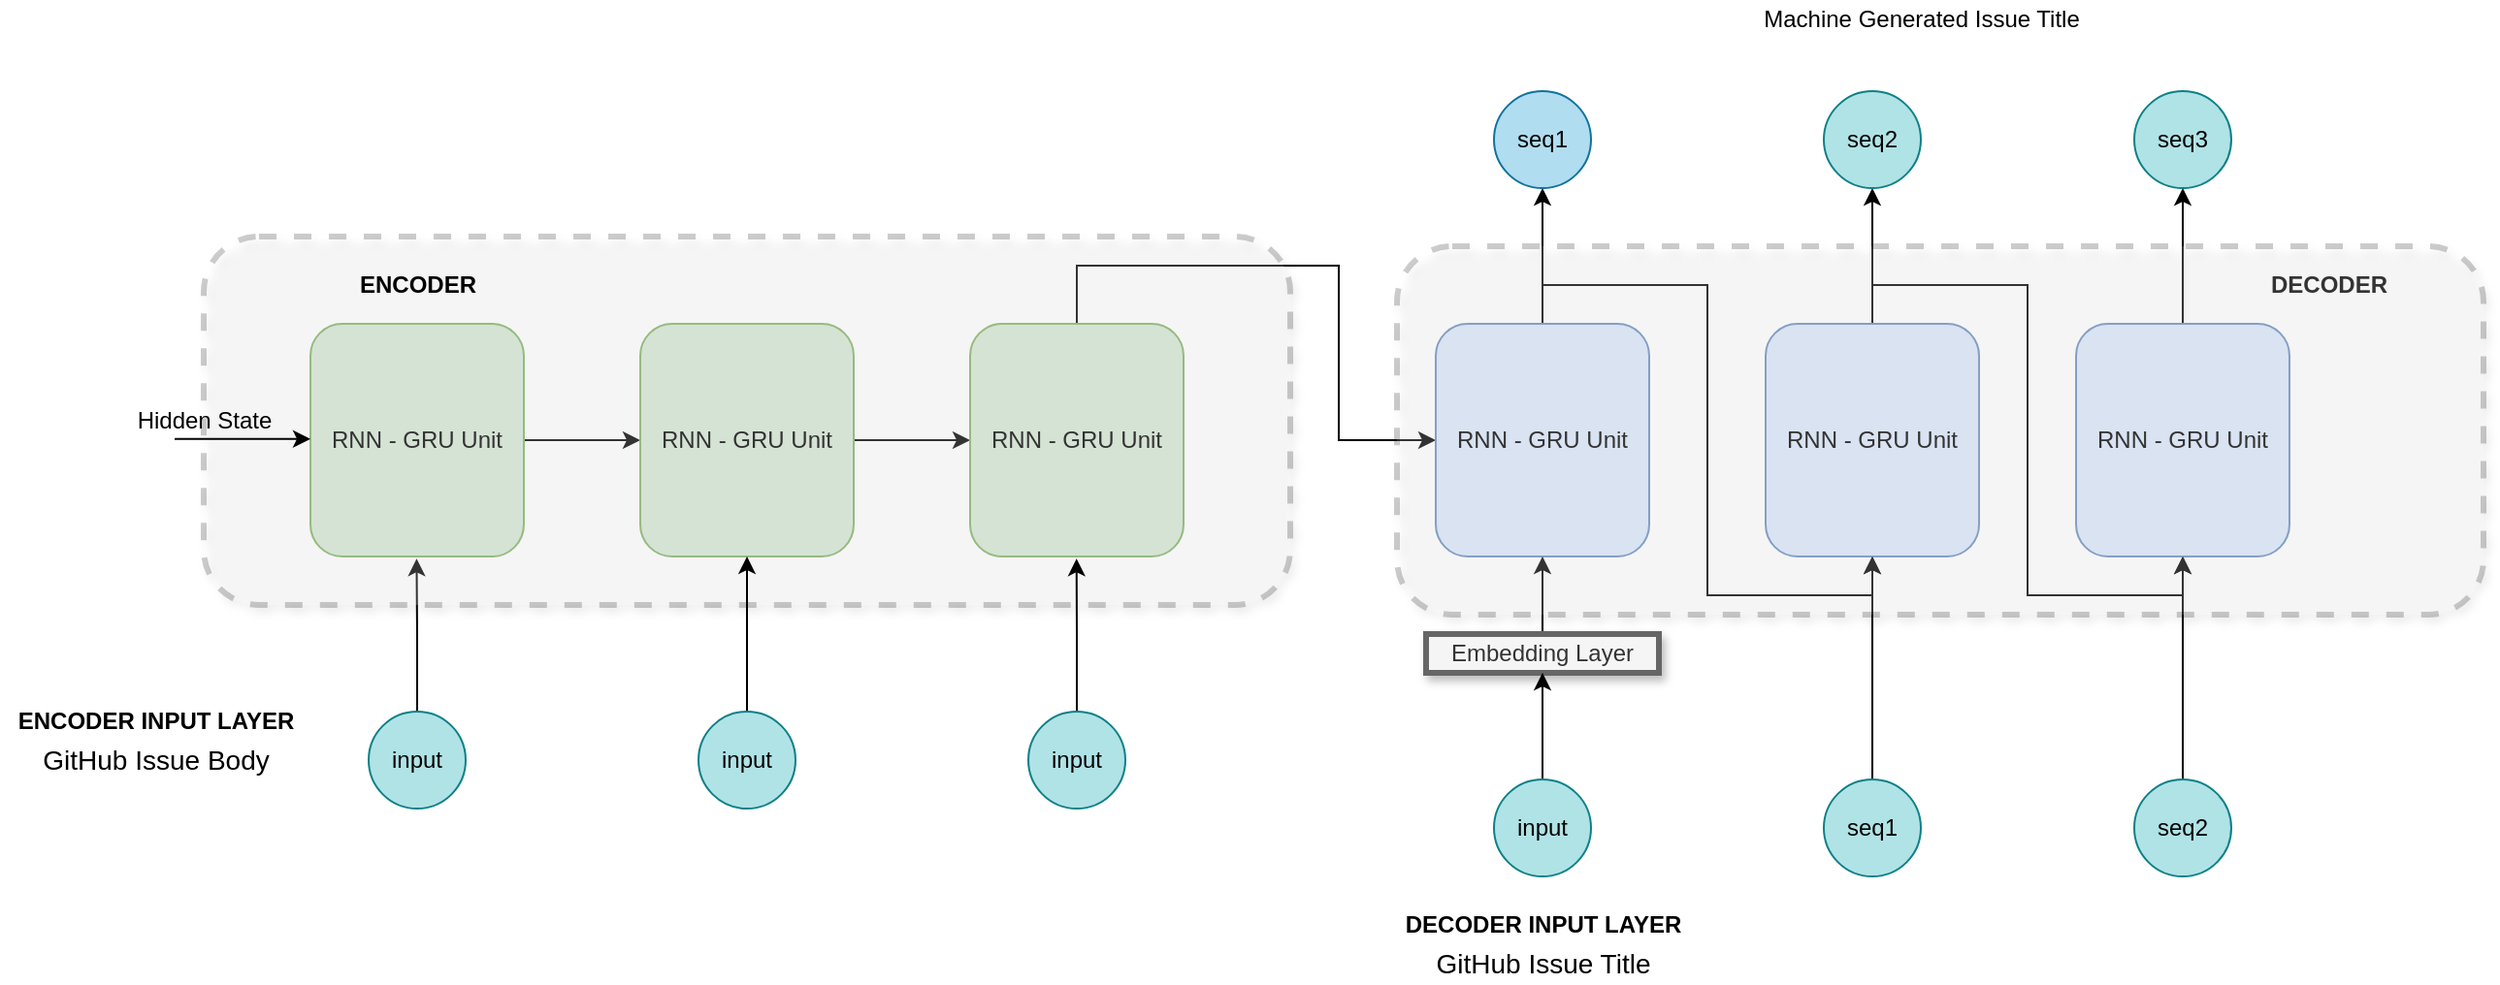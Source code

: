 <mxfile version="13.3.9" type="device"><diagram id="FqzMocfOXM_KUjOTMrmd" name="Page-1"><mxGraphModel dx="1977" dy="1608" grid="1" gridSize="10" guides="1" tooltips="1" connect="1" arrows="1" fold="1" page="0" pageScale="1" pageWidth="827" pageHeight="1169" math="0" shadow="0"><root><mxCell id="0"/><mxCell id="1" parent="0"/><mxCell id="BuLn8J4uINcWYMPk3Mnh-17" style="edgeStyle=orthogonalEdgeStyle;rounded=0;orthogonalLoop=1;jettySize=auto;html=1;entryX=0;entryY=0.5;entryDx=0;entryDy=0;" edge="1" parent="1" source="BuLn8J4uINcWYMPk3Mnh-1" target="BuLn8J4uINcWYMPk3Mnh-6"><mxGeometry relative="1" as="geometry"/></mxCell><mxCell id="BuLn8J4uINcWYMPk3Mnh-1" value="RNN - GRU Unit" style="rounded=1;whiteSpace=wrap;html=1;fillColor=#d5e8d4;strokeColor=#82b366;" vertex="1" parent="1"><mxGeometry x="70" y="150" width="110" height="120" as="geometry"/></mxCell><mxCell id="BuLn8J4uINcWYMPk3Mnh-43" style="edgeStyle=orthogonalEdgeStyle;rounded=0;orthogonalLoop=1;jettySize=auto;html=1;entryX=0.104;entryY=1.056;entryDx=0;entryDy=0;entryPerimeter=0;" edge="1" parent="1" source="BuLn8J4uINcWYMPk3Mnh-4"><mxGeometry relative="1" as="geometry"><mxPoint x="124.72" y="271.12" as="targetPoint"/></mxGeometry></mxCell><mxCell id="BuLn8J4uINcWYMPk3Mnh-4" value="input" style="ellipse;whiteSpace=wrap;html=1;aspect=fixed;fillColor=#b0e3e6;strokeColor=#0e8088;" vertex="1" parent="1"><mxGeometry x="100" y="350" width="50" height="50" as="geometry"/></mxCell><mxCell id="BuLn8J4uINcWYMPk3Mnh-18" style="edgeStyle=orthogonalEdgeStyle;rounded=0;orthogonalLoop=1;jettySize=auto;html=1;entryX=0;entryY=0.5;entryDx=0;entryDy=0;" edge="1" parent="1" source="BuLn8J4uINcWYMPk3Mnh-6" target="BuLn8J4uINcWYMPk3Mnh-9"><mxGeometry relative="1" as="geometry"/></mxCell><mxCell id="BuLn8J4uINcWYMPk3Mnh-6" value="RNN - GRU Unit" style="rounded=1;whiteSpace=wrap;html=1;fillColor=#d5e8d4;strokeColor=#82b366;" vertex="1" parent="1"><mxGeometry x="240" y="150" width="110" height="120" as="geometry"/></mxCell><mxCell id="BuLn8J4uINcWYMPk3Mnh-71" style="edgeStyle=orthogonalEdgeStyle;rounded=0;orthogonalLoop=1;jettySize=auto;html=1;entryX=0;entryY=0.5;entryDx=0;entryDy=0;" edge="1" parent="1" source="BuLn8J4uINcWYMPk3Mnh-9" target="BuLn8J4uINcWYMPk3Mnh-20"><mxGeometry relative="1" as="geometry"><Array as="points"><mxPoint x="465" y="120"/><mxPoint x="600" y="120"/><mxPoint x="600" y="210"/></Array></mxGeometry></mxCell><mxCell id="BuLn8J4uINcWYMPk3Mnh-9" value="RNN - GRU Unit" style="rounded=1;whiteSpace=wrap;html=1;fillColor=#d5e8d4;strokeColor=#82b366;" vertex="1" parent="1"><mxGeometry x="410" y="150" width="110" height="120" as="geometry"/></mxCell><mxCell id="BuLn8J4uINcWYMPk3Mnh-12" value="" style="rounded=1;whiteSpace=wrap;html=1;shadow=1;strokeWidth=3;dashed=1;opacity=20;noLabel=1;fontColor=none;labelBackgroundColor=none;" vertex="1" parent="1"><mxGeometry x="15" y="105" width="560" height="190" as="geometry"/></mxCell><mxCell id="BuLn8J4uINcWYMPk3Mnh-13" value="&lt;b&gt;ENCODER&lt;/b&gt;" style="text;html=1;align=center;verticalAlign=middle;resizable=0;points=[];autosize=1;" vertex="1" parent="1"><mxGeometry x="85" y="120" width="80" height="20" as="geometry"/></mxCell><mxCell id="BuLn8J4uINcWYMPk3Mnh-16" value="&lt;b&gt;ENCODER INPUT LAYER&lt;/b&gt;" style="text;html=1;align=center;verticalAlign=middle;resizable=0;points=[];autosize=1;" vertex="1" parent="1"><mxGeometry x="-90" y="345" width="160" height="20" as="geometry"/></mxCell><mxCell id="BuLn8J4uINcWYMPk3Mnh-19" value="&lt;font style=&quot;font-size: 14px&quot;&gt;GitHub Issue Body&lt;/font&gt;" style="text;html=1;align=center;verticalAlign=middle;resizable=0;points=[];autosize=1;" vertex="1" parent="1"><mxGeometry x="-75" y="365" width="130" height="20" as="geometry"/></mxCell><mxCell id="BuLn8J4uINcWYMPk3Mnh-61" style="edgeStyle=orthogonalEdgeStyle;rounded=0;orthogonalLoop=1;jettySize=auto;html=1;entryX=0.5;entryY=1;entryDx=0;entryDy=0;" edge="1" parent="1" source="BuLn8J4uINcWYMPk3Mnh-20" target="BuLn8J4uINcWYMPk3Mnh-58"><mxGeometry relative="1" as="geometry"/></mxCell><mxCell id="BuLn8J4uINcWYMPk3Mnh-78" style="edgeStyle=orthogonalEdgeStyle;rounded=0;orthogonalLoop=1;jettySize=auto;html=1;entryX=0.5;entryY=1;entryDx=0;entryDy=0;fontColor=none;" edge="1" parent="1" source="BuLn8J4uINcWYMPk3Mnh-20" target="BuLn8J4uINcWYMPk3Mnh-21"><mxGeometry relative="1" as="geometry"><Array as="points"><mxPoint x="705" y="130"/><mxPoint x="790" y="130"/><mxPoint x="790" y="290"/><mxPoint x="875" y="290"/></Array></mxGeometry></mxCell><mxCell id="BuLn8J4uINcWYMPk3Mnh-20" value="RNN - GRU Unit" style="rounded=1;whiteSpace=wrap;html=1;fillColor=#dae8fc;strokeColor=#6c8ebf;" vertex="1" parent="1"><mxGeometry x="650" y="150" width="110" height="120" as="geometry"/></mxCell><mxCell id="BuLn8J4uINcWYMPk3Mnh-62" style="edgeStyle=orthogonalEdgeStyle;rounded=0;orthogonalLoop=1;jettySize=auto;html=1;entryX=0.5;entryY=1;entryDx=0;entryDy=0;" edge="1" parent="1" source="BuLn8J4uINcWYMPk3Mnh-21" target="BuLn8J4uINcWYMPk3Mnh-59"><mxGeometry relative="1" as="geometry"/></mxCell><mxCell id="BuLn8J4uINcWYMPk3Mnh-79" style="edgeStyle=orthogonalEdgeStyle;rounded=0;orthogonalLoop=1;jettySize=auto;html=1;entryX=0.5;entryY=1;entryDx=0;entryDy=0;fontColor=none;" edge="1" parent="1" source="BuLn8J4uINcWYMPk3Mnh-21" target="BuLn8J4uINcWYMPk3Mnh-22"><mxGeometry relative="1" as="geometry"><Array as="points"><mxPoint x="875" y="130"/><mxPoint x="955" y="130"/><mxPoint x="955" y="290"/><mxPoint x="1035" y="290"/></Array></mxGeometry></mxCell><mxCell id="BuLn8J4uINcWYMPk3Mnh-21" value="RNN - GRU Unit" style="rounded=1;whiteSpace=wrap;html=1;fillColor=#dae8fc;strokeColor=#6c8ebf;" vertex="1" parent="1"><mxGeometry x="820" y="150" width="110" height="120" as="geometry"/></mxCell><mxCell id="BuLn8J4uINcWYMPk3Mnh-63" style="edgeStyle=orthogonalEdgeStyle;rounded=0;orthogonalLoop=1;jettySize=auto;html=1;entryX=0.5;entryY=1;entryDx=0;entryDy=0;" edge="1" parent="1" source="BuLn8J4uINcWYMPk3Mnh-22" target="BuLn8J4uINcWYMPk3Mnh-60"><mxGeometry relative="1" as="geometry"/></mxCell><mxCell id="BuLn8J4uINcWYMPk3Mnh-22" value="RNN - GRU Unit" style="rounded=1;whiteSpace=wrap;html=1;fillColor=#dae8fc;strokeColor=#6c8ebf;" vertex="1" parent="1"><mxGeometry x="980" y="150" width="110" height="120" as="geometry"/></mxCell><mxCell id="BuLn8J4uINcWYMPk3Mnh-23" value="&lt;b&gt;DECODER&lt;/b&gt;" style="text;html=1;align=center;verticalAlign=middle;resizable=0;points=[];autosize=1;" vertex="1" parent="1"><mxGeometry x="1070" y="120" width="80" height="20" as="geometry"/></mxCell><mxCell id="BuLn8J4uINcWYMPk3Mnh-39" style="edgeStyle=orthogonalEdgeStyle;rounded=0;orthogonalLoop=1;jettySize=auto;html=1;entryX=0.5;entryY=1;entryDx=0;entryDy=0;" edge="1" parent="1" source="BuLn8J4uINcWYMPk3Mnh-30"><mxGeometry relative="1" as="geometry"><mxPoint x="295" y="270" as="targetPoint"/></mxGeometry></mxCell><mxCell id="BuLn8J4uINcWYMPk3Mnh-30" value="input" style="ellipse;whiteSpace=wrap;html=1;aspect=fixed;fillColor=#b0e3e6;strokeColor=#0e8088;" vertex="1" parent="1"><mxGeometry x="270" y="350" width="50" height="50" as="geometry"/></mxCell><mxCell id="BuLn8J4uINcWYMPk3Mnh-41" style="edgeStyle=orthogonalEdgeStyle;rounded=0;orthogonalLoop=1;jettySize=auto;html=1;entryX=0.895;entryY=1.056;entryDx=0;entryDy=0;entryPerimeter=0;" edge="1" parent="1" source="BuLn8J4uINcWYMPk3Mnh-31"><mxGeometry relative="1" as="geometry"><mxPoint x="464.85" y="271.12" as="targetPoint"/></mxGeometry></mxCell><mxCell id="BuLn8J4uINcWYMPk3Mnh-31" value="input" style="ellipse;whiteSpace=wrap;html=1;aspect=fixed;fillColor=#b0e3e6;strokeColor=#0e8088;" vertex="1" parent="1"><mxGeometry x="440" y="350" width="50" height="50" as="geometry"/></mxCell><mxCell id="BuLn8J4uINcWYMPk3Mnh-34" style="edgeStyle=orthogonalEdgeStyle;rounded=0;orthogonalLoop=1;jettySize=auto;html=1;exitX=0.5;exitY=1;exitDx=0;exitDy=0;" edge="1" parent="1"><mxGeometry relative="1" as="geometry"><mxPoint x="295" y="270" as="sourcePoint"/><mxPoint x="295" y="270" as="targetPoint"/></mxGeometry></mxCell><mxCell id="BuLn8J4uINcWYMPk3Mnh-74" style="edgeStyle=orthogonalEdgeStyle;rounded=0;orthogonalLoop=1;jettySize=auto;html=1;entryX=0.5;entryY=1;entryDx=0;entryDy=0;" edge="1" parent="1" source="BuLn8J4uINcWYMPk3Mnh-57" target="BuLn8J4uINcWYMPk3Mnh-20"><mxGeometry relative="1" as="geometry"/></mxCell><mxCell id="BuLn8J4uINcWYMPk3Mnh-57" value="Embedding Layer" style="rounded=0;whiteSpace=wrap;html=1;shadow=1;strokeWidth=3;fillColor=#f5f5f5;strokeColor=#666666;fontColor=#333333;" vertex="1" parent="1"><mxGeometry x="645" y="310" width="120" height="20" as="geometry"/></mxCell><mxCell id="BuLn8J4uINcWYMPk3Mnh-58" value="seq1" style="ellipse;whiteSpace=wrap;html=1;aspect=fixed;fillColor=#b1ddf0;strokeColor=#10739e;" vertex="1" parent="1"><mxGeometry x="680" y="30" width="50" height="50" as="geometry"/></mxCell><mxCell id="BuLn8J4uINcWYMPk3Mnh-59" value="seq2" style="ellipse;whiteSpace=wrap;html=1;aspect=fixed;fillColor=#b0e3e6;strokeColor=#0e8088;" vertex="1" parent="1"><mxGeometry x="850" y="30" width="50" height="50" as="geometry"/></mxCell><mxCell id="BuLn8J4uINcWYMPk3Mnh-60" value="seq3" style="ellipse;whiteSpace=wrap;html=1;aspect=fixed;fillColor=#b0e3e6;strokeColor=#0e8088;" vertex="1" parent="1"><mxGeometry x="1010" y="30" width="50" height="50" as="geometry"/></mxCell><mxCell id="BuLn8J4uINcWYMPk3Mnh-67" style="edgeStyle=orthogonalEdgeStyle;rounded=0;orthogonalLoop=1;jettySize=auto;html=1;entryX=0.5;entryY=1;entryDx=0;entryDy=0;" edge="1" parent="1" source="BuLn8J4uINcWYMPk3Mnh-64" target="BuLn8J4uINcWYMPk3Mnh-21"><mxGeometry relative="1" as="geometry"/></mxCell><mxCell id="BuLn8J4uINcWYMPk3Mnh-64" value="seq1" style="ellipse;whiteSpace=wrap;html=1;aspect=fixed;fillColor=#b0e3e6;strokeColor=#0e8088;" vertex="1" parent="1"><mxGeometry x="850" y="385" width="50" height="50" as="geometry"/></mxCell><mxCell id="BuLn8J4uINcWYMPk3Mnh-68" style="edgeStyle=orthogonalEdgeStyle;rounded=0;orthogonalLoop=1;jettySize=auto;html=1;entryX=0.5;entryY=1;entryDx=0;entryDy=0;" edge="1" parent="1" source="BuLn8J4uINcWYMPk3Mnh-65" target="BuLn8J4uINcWYMPk3Mnh-22"><mxGeometry relative="1" as="geometry"/></mxCell><mxCell id="BuLn8J4uINcWYMPk3Mnh-65" value="seq2" style="ellipse;whiteSpace=wrap;html=1;aspect=fixed;fillColor=#b0e3e6;strokeColor=#0e8088;" vertex="1" parent="1"><mxGeometry x="1010" y="385" width="50" height="50" as="geometry"/></mxCell><mxCell id="BuLn8J4uINcWYMPk3Mnh-69" value="" style="endArrow=classic;html=1;" edge="1" parent="1"><mxGeometry width="50" height="50" relative="1" as="geometry"><mxPoint y="209.41" as="sourcePoint"/><mxPoint x="70" y="209.41" as="targetPoint"/></mxGeometry></mxCell><mxCell id="BuLn8J4uINcWYMPk3Mnh-70" value="Hidden State" style="text;html=1;align=center;verticalAlign=middle;resizable=0;points=[];autosize=1;" vertex="1" parent="1"><mxGeometry x="-25" y="190" width="80" height="20" as="geometry"/></mxCell><mxCell id="BuLn8J4uINcWYMPk3Mnh-73" style="edgeStyle=orthogonalEdgeStyle;rounded=0;orthogonalLoop=1;jettySize=auto;html=1;entryX=0.5;entryY=1;entryDx=0;entryDy=0;" edge="1" parent="1" source="BuLn8J4uINcWYMPk3Mnh-72" target="BuLn8J4uINcWYMPk3Mnh-57"><mxGeometry relative="1" as="geometry"/></mxCell><mxCell id="BuLn8J4uINcWYMPk3Mnh-72" value="input" style="ellipse;whiteSpace=wrap;html=1;aspect=fixed;fillColor=#b0e3e6;strokeColor=#0e8088;" vertex="1" parent="1"><mxGeometry x="680" y="385" width="50" height="50" as="geometry"/></mxCell><mxCell id="BuLn8J4uINcWYMPk3Mnh-75" value="&lt;b&gt;DECODER INPUT LAYER&lt;/b&gt;" style="text;html=1;align=center;verticalAlign=middle;resizable=0;points=[];autosize=1;" vertex="1" parent="1"><mxGeometry x="625" y="450" width="160" height="20" as="geometry"/></mxCell><mxCell id="BuLn8J4uINcWYMPk3Mnh-76" value="&lt;font style=&quot;font-size: 14px&quot;&gt;GitHub Issue Title&lt;/font&gt;" style="text;html=1;align=center;verticalAlign=middle;resizable=0;points=[];autosize=1;" vertex="1" parent="1"><mxGeometry x="640" y="470" width="130" height="20" as="geometry"/></mxCell><mxCell id="BuLn8J4uINcWYMPk3Mnh-77" value="" style="rounded=1;whiteSpace=wrap;html=1;shadow=1;strokeWidth=3;dashed=1;opacity=20;noLabel=1;fontColor=none;labelBackgroundColor=none;" vertex="1" parent="1"><mxGeometry x="630" y="110" width="560" height="190" as="geometry"/></mxCell><mxCell id="BuLn8J4uINcWYMPk3Mnh-80" value="Machine Generated Issue Title" style="text;html=1;align=center;verticalAlign=middle;resizable=0;points=[];autosize=1;fontColor=none;" vertex="1" parent="1"><mxGeometry x="810" y="-17" width="180" height="20" as="geometry"/></mxCell></root></mxGraphModel></diagram></mxfile>